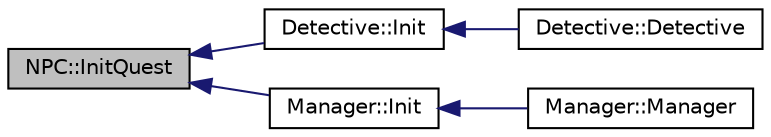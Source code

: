 digraph "NPC::InitQuest"
{
  bgcolor="transparent";
  edge [fontname="Helvetica",fontsize="10",labelfontname="Helvetica",labelfontsize="10"];
  node [fontname="Helvetica",fontsize="10",shape=record];
  rankdir="LR";
  Node1 [label="NPC::InitQuest",height=0.2,width=0.4,color="black", fillcolor="grey75", style="filled", fontcolor="black"];
  Node1 -> Node2 [dir="back",color="midnightblue",fontsize="10",style="solid",fontname="Helvetica"];
  Node2 [label="Detective::Init",height=0.2,width=0.4,color="black",URL="$classDetective.html#a809658e990799aabf8b50e202b778f64",tooltip="Detective Initializer. "];
  Node2 -> Node3 [dir="back",color="midnightblue",fontsize="10",style="solid",fontname="Helvetica"];
  Node3 [label="Detective::Detective",height=0.2,width=0.4,color="black",URL="$classDetective.html#ad8787c005a9da6c916c77e59f6f9266c"];
  Node1 -> Node4 [dir="back",color="midnightblue",fontsize="10",style="solid",fontname="Helvetica"];
  Node4 [label="Manager::Init",height=0.2,width=0.4,color="black",URL="$classManager.html#a200a7092507e1769240452e88996127b",tooltip="Manager Initializer. "];
  Node4 -> Node5 [dir="back",color="midnightblue",fontsize="10",style="solid",fontname="Helvetica"];
  Node5 [label="Manager::Manager",height=0.2,width=0.4,color="black",URL="$classManager.html#a1658ff9f18e38ccd9cb8b0b371b9c20b"];
}

